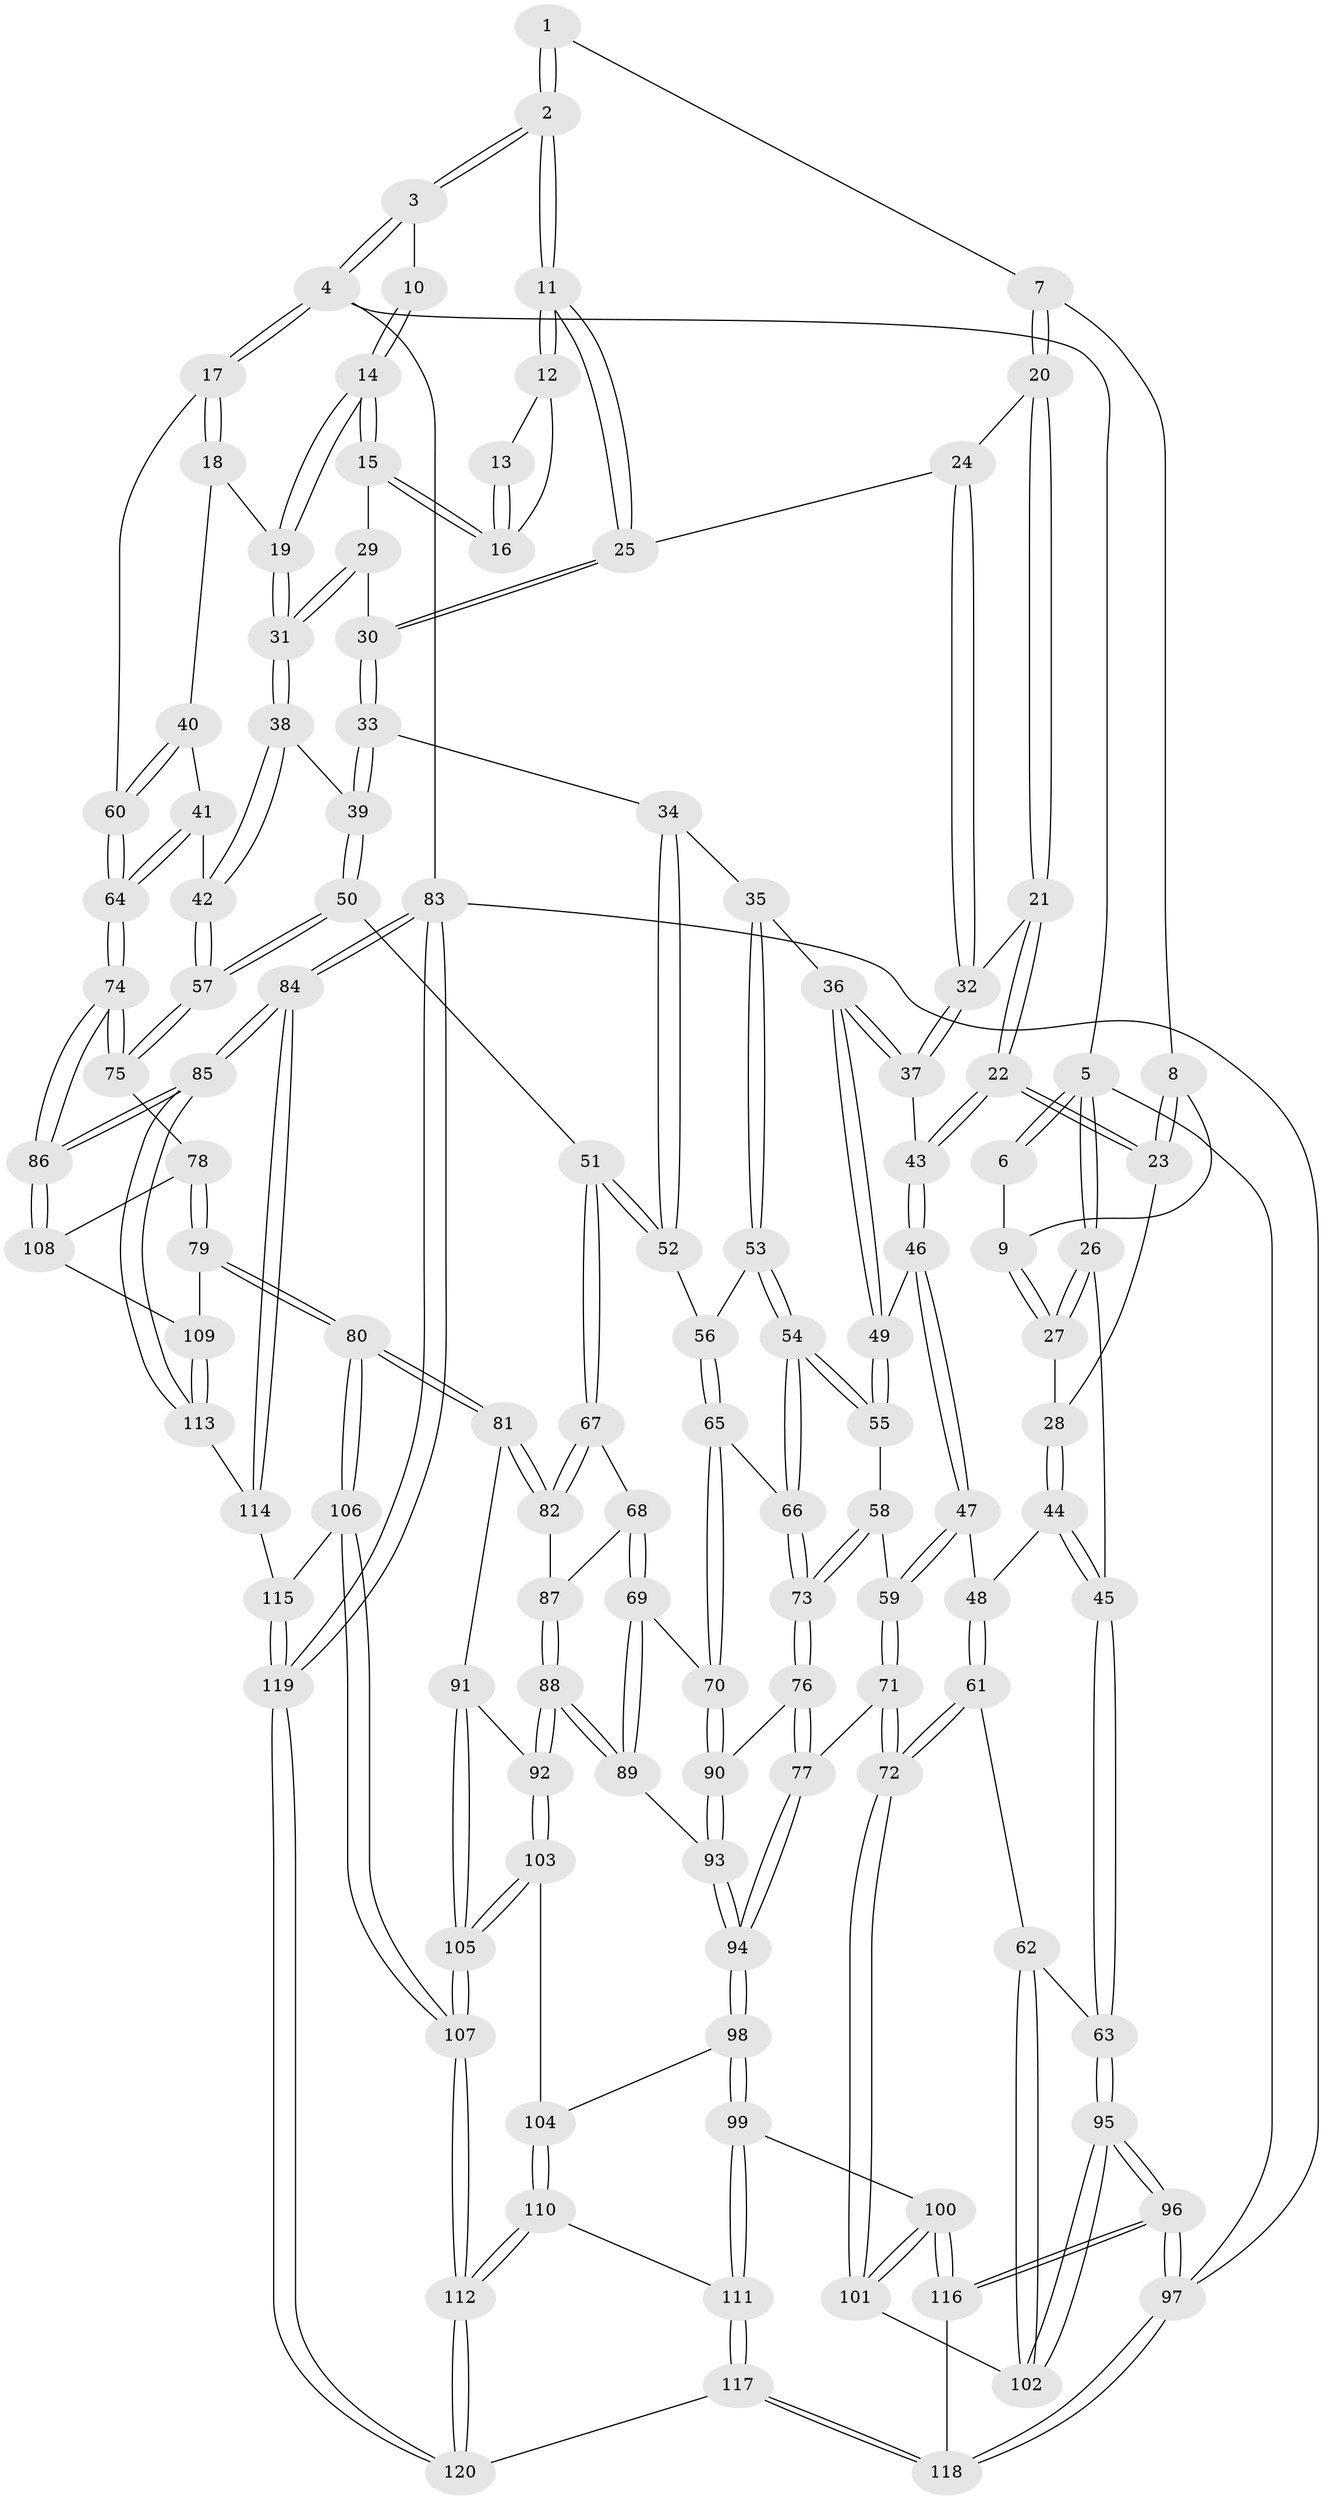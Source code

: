 // Generated by graph-tools (version 1.1) at 2025/38/03/09/25 02:38:29]
// undirected, 120 vertices, 297 edges
graph export_dot {
graph [start="1"]
  node [color=gray90,style=filled];
  1 [pos="+0.21223564276709508+0"];
  2 [pos="+0.4860078752225159+0"];
  3 [pos="+1+0"];
  4 [pos="+1+0"];
  5 [pos="+0+0"];
  6 [pos="+0.13532131297065744+0"];
  7 [pos="+0.23996552083201872+0.09215829052454572"];
  8 [pos="+0.19725289092093115+0.10796174378282909"];
  9 [pos="+0.10582126226716326+0.06262154297532752"];
  10 [pos="+0.8674135780834322+0"];
  11 [pos="+0.4998310192571534+0.005701481609964057"];
  12 [pos="+0.6685378896865642+0.06952022160818366"];
  13 [pos="+0.8111401343789636+0"];
  14 [pos="+0.8116523177514311+0.16767239693417682"];
  15 [pos="+0.7398066812807454+0.11367487377805591"];
  16 [pos="+0.7327698313601283+0.10015499871806774"];
  17 [pos="+1+0"];
  18 [pos="+0.850826480710467+0.20139473185934095"];
  19 [pos="+0.8290884183685164+0.19936309240574732"];
  20 [pos="+0.2689931337618597+0.12363848429240784"];
  21 [pos="+0.20557586396936456+0.22563613542849476"];
  22 [pos="+0.17462511606562567+0.24535708556288727"];
  23 [pos="+0.1556220949500508+0.23633547404140595"];
  24 [pos="+0.3904422147276795+0.12756924852486518"];
  25 [pos="+0.4890586155612006+0.06921806378754512"];
  26 [pos="+0+0.17328905996447522"];
  27 [pos="+0.050304155936706785+0.20068547363885242"];
  28 [pos="+0.06874061475944356+0.21525817957241442"];
  29 [pos="+0.66848482331697+0.1873521079728572"];
  30 [pos="+0.5007618631062821+0.09945661959745501"];
  31 [pos="+0.7311577640543406+0.28889509965723953"];
  32 [pos="+0.3371790658782404+0.21359186904178531"];
  33 [pos="+0.5117591387494659+0.2294347053897297"];
  34 [pos="+0.4543748854508347+0.32677550531094063"];
  35 [pos="+0.3895494725620425+0.33904243905287745"];
  36 [pos="+0.36649435872599884+0.33321888220449214"];
  37 [pos="+0.3451764522681922+0.29967495190939925"];
  38 [pos="+0.7303007463504514+0.2910743491619081"];
  39 [pos="+0.6635198208612215+0.33256255229117937"];
  40 [pos="+0.9827289870644638+0.32514018331211597"];
  41 [pos="+0.8848297503232065+0.4138829636039923"];
  42 [pos="+0.863481851673059+0.4302780652650637"];
  43 [pos="+0.18706932782576807+0.27045072442095297"];
  44 [pos="+0.05256485415194506+0.39240019376189383"];
  45 [pos="+0+0.4467886664748018"];
  46 [pos="+0.2018130102945143+0.37070670179963916"];
  47 [pos="+0.1530621470229344+0.4343225405109501"];
  48 [pos="+0.09449034781450548+0.4230115431763318"];
  49 [pos="+0.2864058283526232+0.3887847339425123"];
  50 [pos="+0.6214152752139965+0.4583242460627362"];
  51 [pos="+0.6183918773666907+0.45981108762360784"];
  52 [pos="+0.5167198169544995+0.42653905650468793"];
  53 [pos="+0.38677857817988986+0.4189607271252406"];
  54 [pos="+0.3553817647361148+0.4846507507724716"];
  55 [pos="+0.3087791480987019+0.46821669006496597"];
  56 [pos="+0.46664140441237256+0.4656361840138176"];
  57 [pos="+0.8277877649484322+0.5442101835312662"];
  58 [pos="+0.2831439710160293+0.4868351846510046"];
  59 [pos="+0.1638077745011666+0.46669996771498345"];
  60 [pos="+1+0.3020187848370633"];
  61 [pos="+0+0.6064317556988741"];
  62 [pos="+0+0.6071137600049175"];
  63 [pos="+0+0.593378733721848"];
  64 [pos="+1+0.6131756315928714"];
  65 [pos="+0.4103754469821173+0.5407754379905009"];
  66 [pos="+0.3936250116596411+0.5327019179994141"];
  67 [pos="+0.6065863166761318+0.4909520455579736"];
  68 [pos="+0.4954101303733072+0.5679556277655586"];
  69 [pos="+0.4423590781354397+0.5808828222801964"];
  70 [pos="+0.41090933534920004+0.541825070474873"];
  71 [pos="+0.1552792470816843+0.6199400469396043"];
  72 [pos="+0.13056314926909812+0.6405000954647878"];
  73 [pos="+0.2569901107156553+0.5928436895072178"];
  74 [pos="+1+0.6467931698558164"];
  75 [pos="+0.8628355004266614+0.6469984953330841"];
  76 [pos="+0.24696190413433183+0.6047001181910947"];
  77 [pos="+0.2213503261042304+0.6144088234105427"];
  78 [pos="+0.8619467712653495+0.6481543709035296"];
  79 [pos="+0.8198697727695357+0.6974741373252703"];
  80 [pos="+0.7637197724648672+0.7473508521642175"];
  81 [pos="+0.6461903732002002+0.6918588702009002"];
  82 [pos="+0.6083604402786145+0.5918924732458052"];
  83 [pos="+1+1"];
  84 [pos="+1+1"];
  85 [pos="+1+0.9760736581863455"];
  86 [pos="+1+0.72702087588423"];
  87 [pos="+0.5429227437801534+0.6068873209521597"];
  88 [pos="+0.5069573604271396+0.6968096640876869"];
  89 [pos="+0.4463107946320872+0.6592234711753655"];
  90 [pos="+0.326213551845784+0.6399511779663455"];
  91 [pos="+0.556032060331276+0.7053572241995717"];
  92 [pos="+0.5125937601927396+0.7022486060398558"];
  93 [pos="+0.37789722368789175+0.6978630746123231"];
  94 [pos="+0.33823028009170364+0.7767988395849826"];
  95 [pos="+0+1"];
  96 [pos="+0+1"];
  97 [pos="+0+1"];
  98 [pos="+0.33783000399631+0.7788857327709167"];
  99 [pos="+0.26536272371685693+0.8364343526361027"];
  100 [pos="+0.21018943118907787+0.838108551085783"];
  101 [pos="+0.1525363005398585+0.7904996130111714"];
  102 [pos="+0.055993366896102716+0.8287984080022208"];
  103 [pos="+0.473371523377183+0.8149156926276304"];
  104 [pos="+0.3763666439495347+0.7952020968843303"];
  105 [pos="+0.571058703965551+0.9705967656999617"];
  106 [pos="+0.7458144226094844+0.8263172900589016"];
  107 [pos="+0.6018318789015024+1"];
  108 [pos="+0.9736996718985967+0.8331940697805361"];
  109 [pos="+0.9532697137006695+0.8618914140039462"];
  110 [pos="+0.4235650687200106+0.9446342975814596"];
  111 [pos="+0.30707707597840533+0.8937155330130095"];
  112 [pos="+0.5941268988240553+1"];
  113 [pos="+0.9553961354479534+0.8742351000633831"];
  114 [pos="+0.9216934931836671+0.9087845463603382"];
  115 [pos="+0.8773652557890299+0.9113538537198606"];
  116 [pos="+0.19827923421529928+0.8753774067045701"];
  117 [pos="+0.29374575957205395+1"];
  118 [pos="+0.1543021335206422+1"];
  119 [pos="+0.9415112951501413+1"];
  120 [pos="+0.5932303031145093+1"];
  1 -- 2;
  1 -- 2;
  1 -- 7;
  2 -- 3;
  2 -- 3;
  2 -- 11;
  2 -- 11;
  3 -- 4;
  3 -- 4;
  3 -- 10;
  4 -- 5;
  4 -- 17;
  4 -- 17;
  4 -- 83;
  5 -- 6;
  5 -- 6;
  5 -- 26;
  5 -- 26;
  5 -- 97;
  6 -- 9;
  7 -- 8;
  7 -- 20;
  7 -- 20;
  8 -- 9;
  8 -- 23;
  8 -- 23;
  9 -- 27;
  9 -- 27;
  10 -- 14;
  10 -- 14;
  11 -- 12;
  11 -- 12;
  11 -- 25;
  11 -- 25;
  12 -- 13;
  12 -- 16;
  13 -- 16;
  13 -- 16;
  14 -- 15;
  14 -- 15;
  14 -- 19;
  14 -- 19;
  15 -- 16;
  15 -- 16;
  15 -- 29;
  17 -- 18;
  17 -- 18;
  17 -- 60;
  18 -- 19;
  18 -- 40;
  19 -- 31;
  19 -- 31;
  20 -- 21;
  20 -- 21;
  20 -- 24;
  21 -- 22;
  21 -- 22;
  21 -- 32;
  22 -- 23;
  22 -- 23;
  22 -- 43;
  22 -- 43;
  23 -- 28;
  24 -- 25;
  24 -- 32;
  24 -- 32;
  25 -- 30;
  25 -- 30;
  26 -- 27;
  26 -- 27;
  26 -- 45;
  27 -- 28;
  28 -- 44;
  28 -- 44;
  29 -- 30;
  29 -- 31;
  29 -- 31;
  30 -- 33;
  30 -- 33;
  31 -- 38;
  31 -- 38;
  32 -- 37;
  32 -- 37;
  33 -- 34;
  33 -- 39;
  33 -- 39;
  34 -- 35;
  34 -- 52;
  34 -- 52;
  35 -- 36;
  35 -- 53;
  35 -- 53;
  36 -- 37;
  36 -- 37;
  36 -- 49;
  36 -- 49;
  37 -- 43;
  38 -- 39;
  38 -- 42;
  38 -- 42;
  39 -- 50;
  39 -- 50;
  40 -- 41;
  40 -- 60;
  40 -- 60;
  41 -- 42;
  41 -- 64;
  41 -- 64;
  42 -- 57;
  42 -- 57;
  43 -- 46;
  43 -- 46;
  44 -- 45;
  44 -- 45;
  44 -- 48;
  45 -- 63;
  45 -- 63;
  46 -- 47;
  46 -- 47;
  46 -- 49;
  47 -- 48;
  47 -- 59;
  47 -- 59;
  48 -- 61;
  48 -- 61;
  49 -- 55;
  49 -- 55;
  50 -- 51;
  50 -- 57;
  50 -- 57;
  51 -- 52;
  51 -- 52;
  51 -- 67;
  51 -- 67;
  52 -- 56;
  53 -- 54;
  53 -- 54;
  53 -- 56;
  54 -- 55;
  54 -- 55;
  54 -- 66;
  54 -- 66;
  55 -- 58;
  56 -- 65;
  56 -- 65;
  57 -- 75;
  57 -- 75;
  58 -- 59;
  58 -- 73;
  58 -- 73;
  59 -- 71;
  59 -- 71;
  60 -- 64;
  60 -- 64;
  61 -- 62;
  61 -- 72;
  61 -- 72;
  62 -- 63;
  62 -- 102;
  62 -- 102;
  63 -- 95;
  63 -- 95;
  64 -- 74;
  64 -- 74;
  65 -- 66;
  65 -- 70;
  65 -- 70;
  66 -- 73;
  66 -- 73;
  67 -- 68;
  67 -- 82;
  67 -- 82;
  68 -- 69;
  68 -- 69;
  68 -- 87;
  69 -- 70;
  69 -- 89;
  69 -- 89;
  70 -- 90;
  70 -- 90;
  71 -- 72;
  71 -- 72;
  71 -- 77;
  72 -- 101;
  72 -- 101;
  73 -- 76;
  73 -- 76;
  74 -- 75;
  74 -- 75;
  74 -- 86;
  74 -- 86;
  75 -- 78;
  76 -- 77;
  76 -- 77;
  76 -- 90;
  77 -- 94;
  77 -- 94;
  78 -- 79;
  78 -- 79;
  78 -- 108;
  79 -- 80;
  79 -- 80;
  79 -- 109;
  80 -- 81;
  80 -- 81;
  80 -- 106;
  80 -- 106;
  81 -- 82;
  81 -- 82;
  81 -- 91;
  82 -- 87;
  83 -- 84;
  83 -- 84;
  83 -- 119;
  83 -- 119;
  83 -- 97;
  84 -- 85;
  84 -- 85;
  84 -- 114;
  84 -- 114;
  85 -- 86;
  85 -- 86;
  85 -- 113;
  85 -- 113;
  86 -- 108;
  86 -- 108;
  87 -- 88;
  87 -- 88;
  88 -- 89;
  88 -- 89;
  88 -- 92;
  88 -- 92;
  89 -- 93;
  90 -- 93;
  90 -- 93;
  91 -- 92;
  91 -- 105;
  91 -- 105;
  92 -- 103;
  92 -- 103;
  93 -- 94;
  93 -- 94;
  94 -- 98;
  94 -- 98;
  95 -- 96;
  95 -- 96;
  95 -- 102;
  95 -- 102;
  96 -- 97;
  96 -- 97;
  96 -- 116;
  96 -- 116;
  97 -- 118;
  97 -- 118;
  98 -- 99;
  98 -- 99;
  98 -- 104;
  99 -- 100;
  99 -- 111;
  99 -- 111;
  100 -- 101;
  100 -- 101;
  100 -- 116;
  100 -- 116;
  101 -- 102;
  103 -- 104;
  103 -- 105;
  103 -- 105;
  104 -- 110;
  104 -- 110;
  105 -- 107;
  105 -- 107;
  106 -- 107;
  106 -- 107;
  106 -- 115;
  107 -- 112;
  107 -- 112;
  108 -- 109;
  109 -- 113;
  109 -- 113;
  110 -- 111;
  110 -- 112;
  110 -- 112;
  111 -- 117;
  111 -- 117;
  112 -- 120;
  112 -- 120;
  113 -- 114;
  114 -- 115;
  115 -- 119;
  115 -- 119;
  116 -- 118;
  117 -- 118;
  117 -- 118;
  117 -- 120;
  119 -- 120;
  119 -- 120;
}
